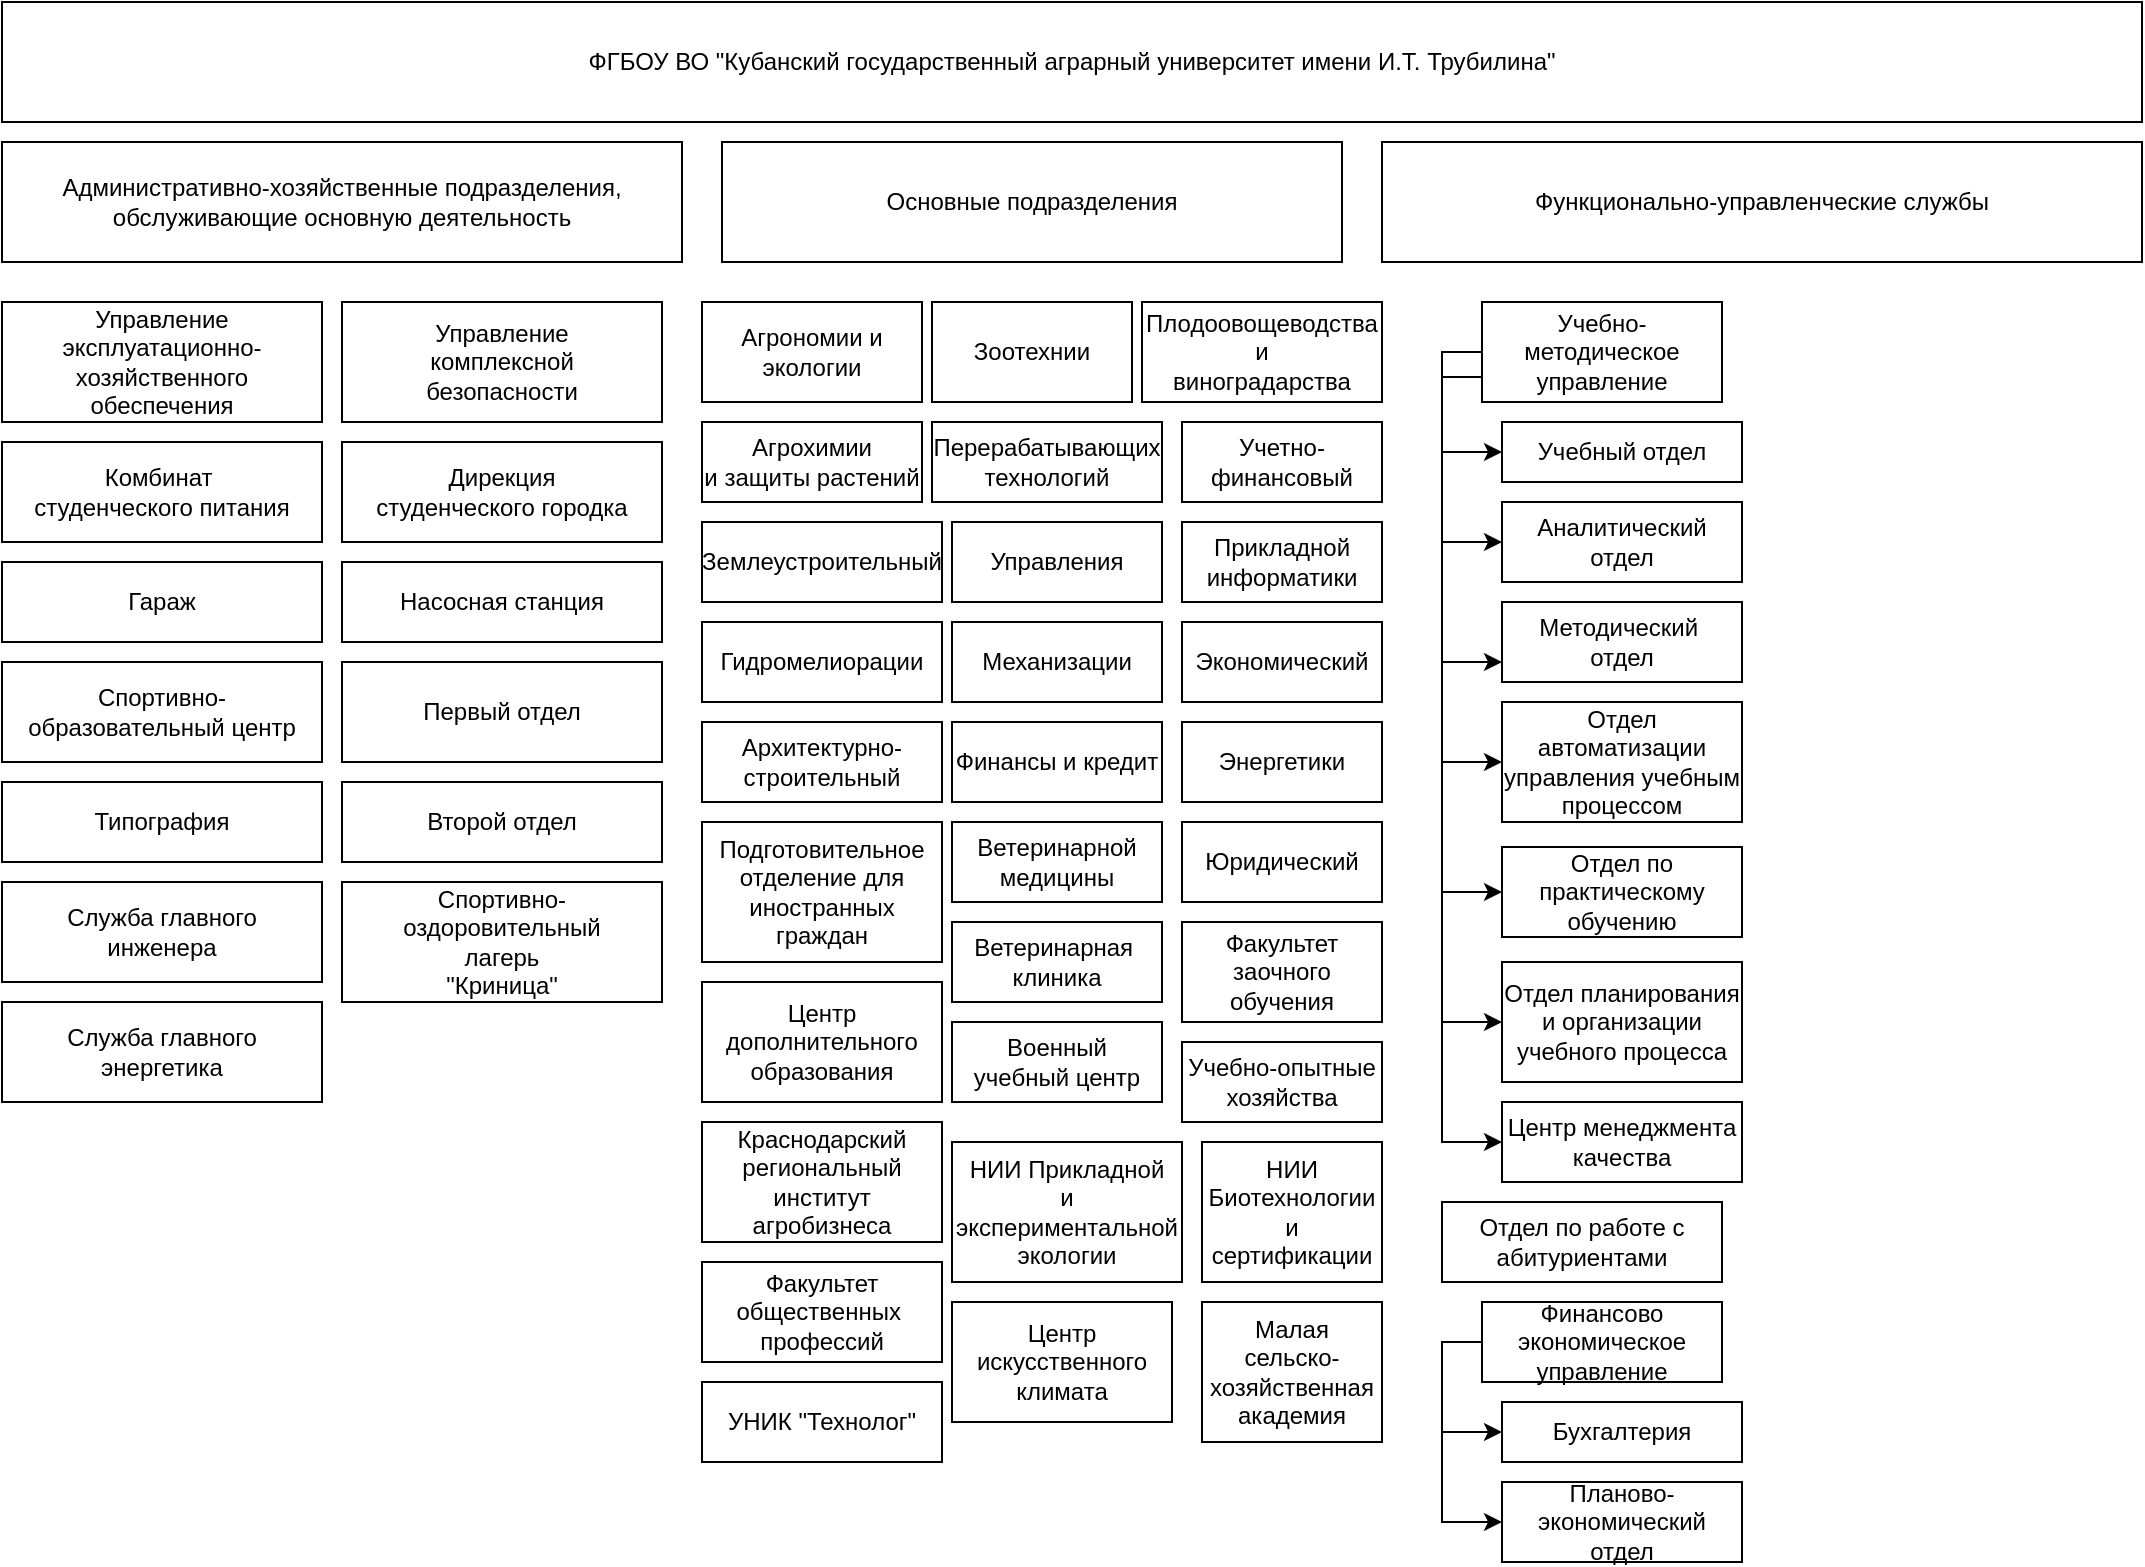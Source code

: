 <mxfile version="20.6.0" type="github">
  <diagram name="Page-1" id="b98fa263-6416-c6ec-5b7d-78bf54ef71d0">
    <mxGraphModel dx="1662" dy="802" grid="1" gridSize="10" guides="1" tooltips="1" connect="1" arrows="1" fold="1" page="1" pageScale="1.5" pageWidth="1169" pageHeight="826" background="none" math="0" shadow="0">
      <root>
        <mxCell id="0" style=";html=1;" />
        <mxCell id="1" style=";html=1;" parent="0" />
        <mxCell id="hcTSXzJrnQQSGbbqOwBM-1" value="ФГБОУ ВО &quot;Кубанский государственный аграрный университет имени И.Т. Трубилина&quot;" style="rounded=0;whiteSpace=wrap;html=1;" vertex="1" parent="1">
          <mxGeometry x="300" y="10" width="1070" height="60" as="geometry" />
        </mxCell>
        <mxCell id="hcTSXzJrnQQSGbbqOwBM-4" value="Административно-хозяйственные подразделения,&lt;br&gt;обслуживающие основную деятельность" style="rounded=0;whiteSpace=wrap;html=1;" vertex="1" parent="1">
          <mxGeometry x="300" y="80" width="340" height="60" as="geometry" />
        </mxCell>
        <mxCell id="hcTSXzJrnQQSGbbqOwBM-5" value="Основные подразделения" style="rounded=0;whiteSpace=wrap;html=1;" vertex="1" parent="1">
          <mxGeometry x="660" y="80" width="310" height="60" as="geometry" />
        </mxCell>
        <mxCell id="hcTSXzJrnQQSGbbqOwBM-6" value="Функционально-управленческие службы" style="rounded=0;whiteSpace=wrap;html=1;" vertex="1" parent="1">
          <mxGeometry x="990" y="80" width="380" height="60" as="geometry" />
        </mxCell>
        <mxCell id="hcTSXzJrnQQSGbbqOwBM-7" value="Управление&lt;br&gt;эксплуатационно-&lt;br&gt;хозяйственного&lt;br&gt;обеспечения" style="rounded=0;whiteSpace=wrap;html=1;" vertex="1" parent="1">
          <mxGeometry x="300" y="160" width="160" height="60" as="geometry" />
        </mxCell>
        <mxCell id="hcTSXzJrnQQSGbbqOwBM-8" value="Управление&lt;br&gt;комплексной&lt;br&gt;безопасности" style="rounded=0;whiteSpace=wrap;html=1;" vertex="1" parent="1">
          <mxGeometry x="470" y="160" width="160" height="60" as="geometry" />
        </mxCell>
        <mxCell id="hcTSXzJrnQQSGbbqOwBM-9" value="Комбинат&amp;nbsp;&lt;br&gt;студенческого питания" style="rounded=0;whiteSpace=wrap;html=1;" vertex="1" parent="1">
          <mxGeometry x="300" y="230" width="160" height="50" as="geometry" />
        </mxCell>
        <mxCell id="hcTSXzJrnQQSGbbqOwBM-10" value="Дирекция&lt;br&gt;студенческого городка" style="rounded=0;whiteSpace=wrap;html=1;" vertex="1" parent="1">
          <mxGeometry x="470" y="230" width="160" height="50" as="geometry" />
        </mxCell>
        <mxCell id="hcTSXzJrnQQSGbbqOwBM-11" value="Гараж" style="rounded=0;whiteSpace=wrap;html=1;" vertex="1" parent="1">
          <mxGeometry x="300" y="290" width="160" height="40" as="geometry" />
        </mxCell>
        <mxCell id="hcTSXzJrnQQSGbbqOwBM-12" value="Насосная станция" style="rounded=0;whiteSpace=wrap;html=1;" vertex="1" parent="1">
          <mxGeometry x="470" y="290" width="160" height="40" as="geometry" />
        </mxCell>
        <mxCell id="hcTSXzJrnQQSGbbqOwBM-13" value="Спортивно-&lt;br&gt;образовательный центр" style="rounded=0;whiteSpace=wrap;html=1;" vertex="1" parent="1">
          <mxGeometry x="300" y="340" width="160" height="50" as="geometry" />
        </mxCell>
        <mxCell id="hcTSXzJrnQQSGbbqOwBM-14" value="Первый отдел" style="rounded=0;whiteSpace=wrap;html=1;" vertex="1" parent="1">
          <mxGeometry x="470" y="340" width="160" height="50" as="geometry" />
        </mxCell>
        <mxCell id="hcTSXzJrnQQSGbbqOwBM-15" value="Типография" style="rounded=0;whiteSpace=wrap;html=1;" vertex="1" parent="1">
          <mxGeometry x="300" y="400" width="160" height="40" as="geometry" />
        </mxCell>
        <mxCell id="hcTSXzJrnQQSGbbqOwBM-16" value="Второй отдел" style="rounded=0;whiteSpace=wrap;html=1;" vertex="1" parent="1">
          <mxGeometry x="470" y="400" width="160" height="40" as="geometry" />
        </mxCell>
        <mxCell id="hcTSXzJrnQQSGbbqOwBM-17" value="Служба главного&lt;br&gt;инженера" style="rounded=0;whiteSpace=wrap;html=1;" vertex="1" parent="1">
          <mxGeometry x="300" y="450" width="160" height="50" as="geometry" />
        </mxCell>
        <mxCell id="hcTSXzJrnQQSGbbqOwBM-18" value="Служба главного&lt;br&gt;энергетика" style="rounded=0;whiteSpace=wrap;html=1;" vertex="1" parent="1">
          <mxGeometry x="300" y="510" width="160" height="50" as="geometry" />
        </mxCell>
        <mxCell id="hcTSXzJrnQQSGbbqOwBM-19" value="Спортивно-&lt;br&gt;оздоровительный&lt;br&gt;лагерь&lt;br&gt;&quot;Криница&quot;" style="rounded=0;whiteSpace=wrap;html=1;" vertex="1" parent="1">
          <mxGeometry x="470" y="450" width="160" height="60" as="geometry" />
        </mxCell>
        <mxCell id="hcTSXzJrnQQSGbbqOwBM-20" value="Агрономии и&lt;br&gt;экологии" style="rounded=0;whiteSpace=wrap;html=1;" vertex="1" parent="1">
          <mxGeometry x="650" y="160" width="110" height="50" as="geometry" />
        </mxCell>
        <mxCell id="hcTSXzJrnQQSGbbqOwBM-21" value="Зоотехнии" style="rounded=0;whiteSpace=wrap;html=1;" vertex="1" parent="1">
          <mxGeometry x="765" y="160" width="100" height="50" as="geometry" />
        </mxCell>
        <mxCell id="hcTSXzJrnQQSGbbqOwBM-22" value="Плодоовощеводства&lt;br&gt;и&lt;br&gt;виноградарства" style="rounded=0;whiteSpace=wrap;html=1;" vertex="1" parent="1">
          <mxGeometry x="870" y="160" width="120" height="50" as="geometry" />
        </mxCell>
        <mxCell id="hcTSXzJrnQQSGbbqOwBM-24" value="Агрохимии&lt;br&gt;и защиты растений" style="rounded=0;whiteSpace=wrap;html=1;" vertex="1" parent="1">
          <mxGeometry x="650" y="220" width="110" height="40" as="geometry" />
        </mxCell>
        <mxCell id="hcTSXzJrnQQSGbbqOwBM-25" value="Перерабатывающих&lt;br&gt;технологий" style="rounded=0;whiteSpace=wrap;html=1;" vertex="1" parent="1">
          <mxGeometry x="765" y="220" width="115" height="40" as="geometry" />
        </mxCell>
        <mxCell id="hcTSXzJrnQQSGbbqOwBM-26" value="Учетно-&lt;br&gt;финансовый" style="rounded=0;whiteSpace=wrap;html=1;" vertex="1" parent="1">
          <mxGeometry x="890" y="220" width="100" height="40" as="geometry" />
        </mxCell>
        <mxCell id="hcTSXzJrnQQSGbbqOwBM-27" value="Землеустроительный" style="rounded=0;whiteSpace=wrap;html=1;" vertex="1" parent="1">
          <mxGeometry x="650" y="270" width="120" height="40" as="geometry" />
        </mxCell>
        <mxCell id="hcTSXzJrnQQSGbbqOwBM-28" value="Управления" style="rounded=0;whiteSpace=wrap;html=1;" vertex="1" parent="1">
          <mxGeometry x="775" y="270" width="105" height="40" as="geometry" />
        </mxCell>
        <mxCell id="hcTSXzJrnQQSGbbqOwBM-29" value="Прикладной&lt;br&gt;информатики" style="rounded=0;whiteSpace=wrap;html=1;" vertex="1" parent="1">
          <mxGeometry x="890" y="270" width="100" height="40" as="geometry" />
        </mxCell>
        <mxCell id="hcTSXzJrnQQSGbbqOwBM-30" value="Гидромелиорации" style="rounded=0;whiteSpace=wrap;html=1;" vertex="1" parent="1">
          <mxGeometry x="650" y="320" width="120" height="40" as="geometry" />
        </mxCell>
        <mxCell id="hcTSXzJrnQQSGbbqOwBM-31" value="Механизации" style="rounded=0;whiteSpace=wrap;html=1;" vertex="1" parent="1">
          <mxGeometry x="775" y="320" width="105" height="40" as="geometry" />
        </mxCell>
        <mxCell id="hcTSXzJrnQQSGbbqOwBM-32" value="Экономический" style="rounded=0;whiteSpace=wrap;html=1;" vertex="1" parent="1">
          <mxGeometry x="890" y="320" width="100" height="40" as="geometry" />
        </mxCell>
        <mxCell id="hcTSXzJrnQQSGbbqOwBM-33" value="Архитектурно-&lt;br&gt;строительный" style="rounded=0;whiteSpace=wrap;html=1;" vertex="1" parent="1">
          <mxGeometry x="650" y="370" width="120" height="40" as="geometry" />
        </mxCell>
        <mxCell id="hcTSXzJrnQQSGbbqOwBM-34" value="Финансы и кредит" style="rounded=0;whiteSpace=wrap;html=1;" vertex="1" parent="1">
          <mxGeometry x="775" y="370" width="105" height="40" as="geometry" />
        </mxCell>
        <mxCell id="hcTSXzJrnQQSGbbqOwBM-35" value="Энергетики" style="rounded=0;whiteSpace=wrap;html=1;" vertex="1" parent="1">
          <mxGeometry x="890" y="370" width="100" height="40" as="geometry" />
        </mxCell>
        <mxCell id="hcTSXzJrnQQSGbbqOwBM-36" value="Подготовительное&lt;br&gt;отделение для&lt;br&gt;иностранных&lt;br&gt;граждан" style="rounded=0;whiteSpace=wrap;html=1;" vertex="1" parent="1">
          <mxGeometry x="650" y="420" width="120" height="70" as="geometry" />
        </mxCell>
        <mxCell id="hcTSXzJrnQQSGbbqOwBM-37" value="Ветеринарной&lt;br&gt;медицины" style="rounded=0;whiteSpace=wrap;html=1;" vertex="1" parent="1">
          <mxGeometry x="775" y="420" width="105" height="40" as="geometry" />
        </mxCell>
        <mxCell id="hcTSXzJrnQQSGbbqOwBM-38" value="Юридический" style="rounded=0;whiteSpace=wrap;html=1;" vertex="1" parent="1">
          <mxGeometry x="890" y="420" width="100" height="40" as="geometry" />
        </mxCell>
        <mxCell id="hcTSXzJrnQQSGbbqOwBM-39" value="Центр&lt;br&gt;дополнительного&lt;br&gt;образования" style="rounded=0;whiteSpace=wrap;html=1;" vertex="1" parent="1">
          <mxGeometry x="650" y="500" width="120" height="60" as="geometry" />
        </mxCell>
        <mxCell id="hcTSXzJrnQQSGbbqOwBM-40" value="Ветеринарная&amp;nbsp;&lt;br&gt;клиника" style="rounded=0;whiteSpace=wrap;html=1;" vertex="1" parent="1">
          <mxGeometry x="775" y="470" width="105" height="40" as="geometry" />
        </mxCell>
        <mxCell id="hcTSXzJrnQQSGbbqOwBM-41" value="Факультет&lt;br&gt;заочного&lt;br&gt;обучения" style="rounded=0;whiteSpace=wrap;html=1;" vertex="1" parent="1">
          <mxGeometry x="890" y="470" width="100" height="50" as="geometry" />
        </mxCell>
        <mxCell id="hcTSXzJrnQQSGbbqOwBM-42" value="Краснодарский&lt;br&gt;региональный&lt;br&gt;институт&lt;br&gt;агробизнеса" style="rounded=0;whiteSpace=wrap;html=1;" vertex="1" parent="1">
          <mxGeometry x="650" y="570" width="120" height="60" as="geometry" />
        </mxCell>
        <mxCell id="hcTSXzJrnQQSGbbqOwBM-43" value="Военный&lt;br&gt;учебный центр" style="rounded=0;whiteSpace=wrap;html=1;" vertex="1" parent="1">
          <mxGeometry x="775" y="520" width="105" height="40" as="geometry" />
        </mxCell>
        <mxCell id="hcTSXzJrnQQSGbbqOwBM-44" value="Учебно-опытные&lt;br&gt;хозяйства" style="rounded=0;whiteSpace=wrap;html=1;" vertex="1" parent="1">
          <mxGeometry x="890" y="530" width="100" height="40" as="geometry" />
        </mxCell>
        <mxCell id="hcTSXzJrnQQSGbbqOwBM-45" value="Факультет&lt;br&gt;общественных&amp;nbsp;&lt;br&gt;профессий" style="rounded=0;whiteSpace=wrap;html=1;" vertex="1" parent="1">
          <mxGeometry x="650" y="640" width="120" height="50" as="geometry" />
        </mxCell>
        <mxCell id="hcTSXzJrnQQSGbbqOwBM-46" value="УНИК &quot;Технолог&quot;" style="rounded=0;whiteSpace=wrap;html=1;" vertex="1" parent="1">
          <mxGeometry x="650" y="700" width="120" height="40" as="geometry" />
        </mxCell>
        <mxCell id="hcTSXzJrnQQSGbbqOwBM-47" value="НИИ Прикладной&lt;br&gt;и&lt;br&gt;экспериментальной&lt;br&gt;экологии" style="rounded=0;whiteSpace=wrap;html=1;" vertex="1" parent="1">
          <mxGeometry x="775" y="580" width="115" height="70" as="geometry" />
        </mxCell>
        <mxCell id="hcTSXzJrnQQSGbbqOwBM-48" value="Центр&lt;br&gt;искусственного&lt;br&gt;климата" style="rounded=0;whiteSpace=wrap;html=1;" vertex="1" parent="1">
          <mxGeometry x="775" y="660" width="110" height="60" as="geometry" />
        </mxCell>
        <mxCell id="hcTSXzJrnQQSGbbqOwBM-49" value="НИИ&lt;br&gt;Биотехнологии&lt;br&gt;и&lt;br&gt;сертификации" style="rounded=0;whiteSpace=wrap;html=1;" vertex="1" parent="1">
          <mxGeometry x="900" y="580" width="90" height="70" as="geometry" />
        </mxCell>
        <mxCell id="hcTSXzJrnQQSGbbqOwBM-51" value="Малая&lt;br&gt;сельско-&lt;br&gt;хозяйственная академия" style="rounded=0;whiteSpace=wrap;html=1;" vertex="1" parent="1">
          <mxGeometry x="900" y="660" width="90" height="70" as="geometry" />
        </mxCell>
        <mxCell id="hcTSXzJrnQQSGbbqOwBM-58" style="edgeStyle=orthogonalEdgeStyle;rounded=0;orthogonalLoop=1;jettySize=auto;html=1;exitX=0;exitY=0.5;exitDx=0;exitDy=0;entryX=0;entryY=0.5;entryDx=0;entryDy=0;" edge="1" parent="1" source="hcTSXzJrnQQSGbbqOwBM-52" target="hcTSXzJrnQQSGbbqOwBM-53">
          <mxGeometry relative="1" as="geometry" />
        </mxCell>
        <mxCell id="hcTSXzJrnQQSGbbqOwBM-59" style="edgeStyle=orthogonalEdgeStyle;rounded=0;orthogonalLoop=1;jettySize=auto;html=1;exitX=0;exitY=0.5;exitDx=0;exitDy=0;entryX=0;entryY=0.5;entryDx=0;entryDy=0;" edge="1" parent="1" source="hcTSXzJrnQQSGbbqOwBM-52" target="hcTSXzJrnQQSGbbqOwBM-54">
          <mxGeometry relative="1" as="geometry" />
        </mxCell>
        <mxCell id="hcTSXzJrnQQSGbbqOwBM-60" style="edgeStyle=orthogonalEdgeStyle;rounded=0;orthogonalLoop=1;jettySize=auto;html=1;exitX=0;exitY=0.5;exitDx=0;exitDy=0;entryX=0;entryY=0.75;entryDx=0;entryDy=0;" edge="1" parent="1" source="hcTSXzJrnQQSGbbqOwBM-52" target="hcTSXzJrnQQSGbbqOwBM-55">
          <mxGeometry relative="1" as="geometry" />
        </mxCell>
        <mxCell id="hcTSXzJrnQQSGbbqOwBM-61" style="edgeStyle=orthogonalEdgeStyle;rounded=0;orthogonalLoop=1;jettySize=auto;html=1;exitX=0;exitY=0.75;exitDx=0;exitDy=0;entryX=0;entryY=0.5;entryDx=0;entryDy=0;" edge="1" parent="1" source="hcTSXzJrnQQSGbbqOwBM-52" target="hcTSXzJrnQQSGbbqOwBM-56">
          <mxGeometry relative="1" as="geometry" />
        </mxCell>
        <mxCell id="hcTSXzJrnQQSGbbqOwBM-62" style="edgeStyle=orthogonalEdgeStyle;rounded=0;orthogonalLoop=1;jettySize=auto;html=1;exitX=0;exitY=0.75;exitDx=0;exitDy=0;entryX=0;entryY=0.5;entryDx=0;entryDy=0;" edge="1" parent="1" source="hcTSXzJrnQQSGbbqOwBM-52" target="hcTSXzJrnQQSGbbqOwBM-57">
          <mxGeometry relative="1" as="geometry">
            <Array as="points">
              <mxPoint x="1020" y="198" />
              <mxPoint x="1020" y="455" />
            </Array>
          </mxGeometry>
        </mxCell>
        <mxCell id="hcTSXzJrnQQSGbbqOwBM-66" style="edgeStyle=orthogonalEdgeStyle;rounded=0;orthogonalLoop=1;jettySize=auto;html=1;exitX=0;exitY=0.5;exitDx=0;exitDy=0;entryX=0;entryY=0.5;entryDx=0;entryDy=0;" edge="1" parent="1" source="hcTSXzJrnQQSGbbqOwBM-52" target="hcTSXzJrnQQSGbbqOwBM-63">
          <mxGeometry relative="1" as="geometry" />
        </mxCell>
        <mxCell id="hcTSXzJrnQQSGbbqOwBM-67" style="edgeStyle=orthogonalEdgeStyle;rounded=0;orthogonalLoop=1;jettySize=auto;html=1;exitX=0;exitY=0.5;exitDx=0;exitDy=0;entryX=0;entryY=0.5;entryDx=0;entryDy=0;" edge="1" parent="1" source="hcTSXzJrnQQSGbbqOwBM-52" target="hcTSXzJrnQQSGbbqOwBM-64">
          <mxGeometry relative="1" as="geometry" />
        </mxCell>
        <mxCell id="hcTSXzJrnQQSGbbqOwBM-52" value="Учебно-методическое&lt;br&gt;управление" style="rounded=0;whiteSpace=wrap;html=1;" vertex="1" parent="1">
          <mxGeometry x="1040" y="160" width="120" height="50" as="geometry" />
        </mxCell>
        <mxCell id="hcTSXzJrnQQSGbbqOwBM-53" value="Учебный отдел" style="rounded=0;whiteSpace=wrap;html=1;" vertex="1" parent="1">
          <mxGeometry x="1050" y="220" width="120" height="30" as="geometry" />
        </mxCell>
        <mxCell id="hcTSXzJrnQQSGbbqOwBM-54" value="Аналитический&lt;br&gt;отдел" style="rounded=0;whiteSpace=wrap;html=1;" vertex="1" parent="1">
          <mxGeometry x="1050" y="260" width="120" height="40" as="geometry" />
        </mxCell>
        <mxCell id="hcTSXzJrnQQSGbbqOwBM-55" value="Методический&amp;nbsp;&lt;br&gt;отдел" style="rounded=0;whiteSpace=wrap;html=1;" vertex="1" parent="1">
          <mxGeometry x="1050" y="310" width="120" height="40" as="geometry" />
        </mxCell>
        <mxCell id="hcTSXzJrnQQSGbbqOwBM-56" value="Отдел автоматизации управления учебным процессом" style="rounded=0;whiteSpace=wrap;html=1;" vertex="1" parent="1">
          <mxGeometry x="1050" y="360" width="120" height="60" as="geometry" />
        </mxCell>
        <mxCell id="hcTSXzJrnQQSGbbqOwBM-57" value="Отдел по практическому обучению" style="rounded=0;whiteSpace=wrap;html=1;" vertex="1" parent="1">
          <mxGeometry x="1050" y="432.5" width="120" height="45" as="geometry" />
        </mxCell>
        <mxCell id="hcTSXzJrnQQSGbbqOwBM-63" value="Отдел планирования и организации учебного процесса" style="rounded=0;whiteSpace=wrap;html=1;" vertex="1" parent="1">
          <mxGeometry x="1050" y="490" width="120" height="60" as="geometry" />
        </mxCell>
        <mxCell id="hcTSXzJrnQQSGbbqOwBM-64" value="Центр менеджмента качества" style="rounded=0;whiteSpace=wrap;html=1;" vertex="1" parent="1">
          <mxGeometry x="1050" y="560" width="120" height="40" as="geometry" />
        </mxCell>
        <mxCell id="hcTSXzJrnQQSGbbqOwBM-68" value="Отдел по работе с абитуриентами" style="rounded=0;whiteSpace=wrap;html=1;" vertex="1" parent="1">
          <mxGeometry x="1020" y="610" width="140" height="40" as="geometry" />
        </mxCell>
        <mxCell id="hcTSXzJrnQQSGbbqOwBM-72" style="edgeStyle=orthogonalEdgeStyle;rounded=0;orthogonalLoop=1;jettySize=auto;html=1;exitX=0;exitY=0.5;exitDx=0;exitDy=0;entryX=0;entryY=0.5;entryDx=0;entryDy=0;" edge="1" parent="1" source="hcTSXzJrnQQSGbbqOwBM-69" target="hcTSXzJrnQQSGbbqOwBM-70">
          <mxGeometry relative="1" as="geometry" />
        </mxCell>
        <mxCell id="hcTSXzJrnQQSGbbqOwBM-73" style="edgeStyle=orthogonalEdgeStyle;rounded=0;orthogonalLoop=1;jettySize=auto;html=1;exitX=0;exitY=0.5;exitDx=0;exitDy=0;entryX=0;entryY=0.5;entryDx=0;entryDy=0;" edge="1" parent="1" source="hcTSXzJrnQQSGbbqOwBM-69" target="hcTSXzJrnQQSGbbqOwBM-71">
          <mxGeometry relative="1" as="geometry" />
        </mxCell>
        <mxCell id="hcTSXzJrnQQSGbbqOwBM-69" value="Финансово экономическое управление" style="rounded=0;whiteSpace=wrap;html=1;" vertex="1" parent="1">
          <mxGeometry x="1040" y="660" width="120" height="40" as="geometry" />
        </mxCell>
        <mxCell id="hcTSXzJrnQQSGbbqOwBM-70" value="Бухгалтерия" style="rounded=0;whiteSpace=wrap;html=1;" vertex="1" parent="1">
          <mxGeometry x="1050" y="710" width="120" height="30" as="geometry" />
        </mxCell>
        <mxCell id="hcTSXzJrnQQSGbbqOwBM-71" value="Планово-экономический отдел" style="rounded=0;whiteSpace=wrap;html=1;" vertex="1" parent="1">
          <mxGeometry x="1050" y="750" width="120" height="40" as="geometry" />
        </mxCell>
      </root>
    </mxGraphModel>
  </diagram>
</mxfile>
